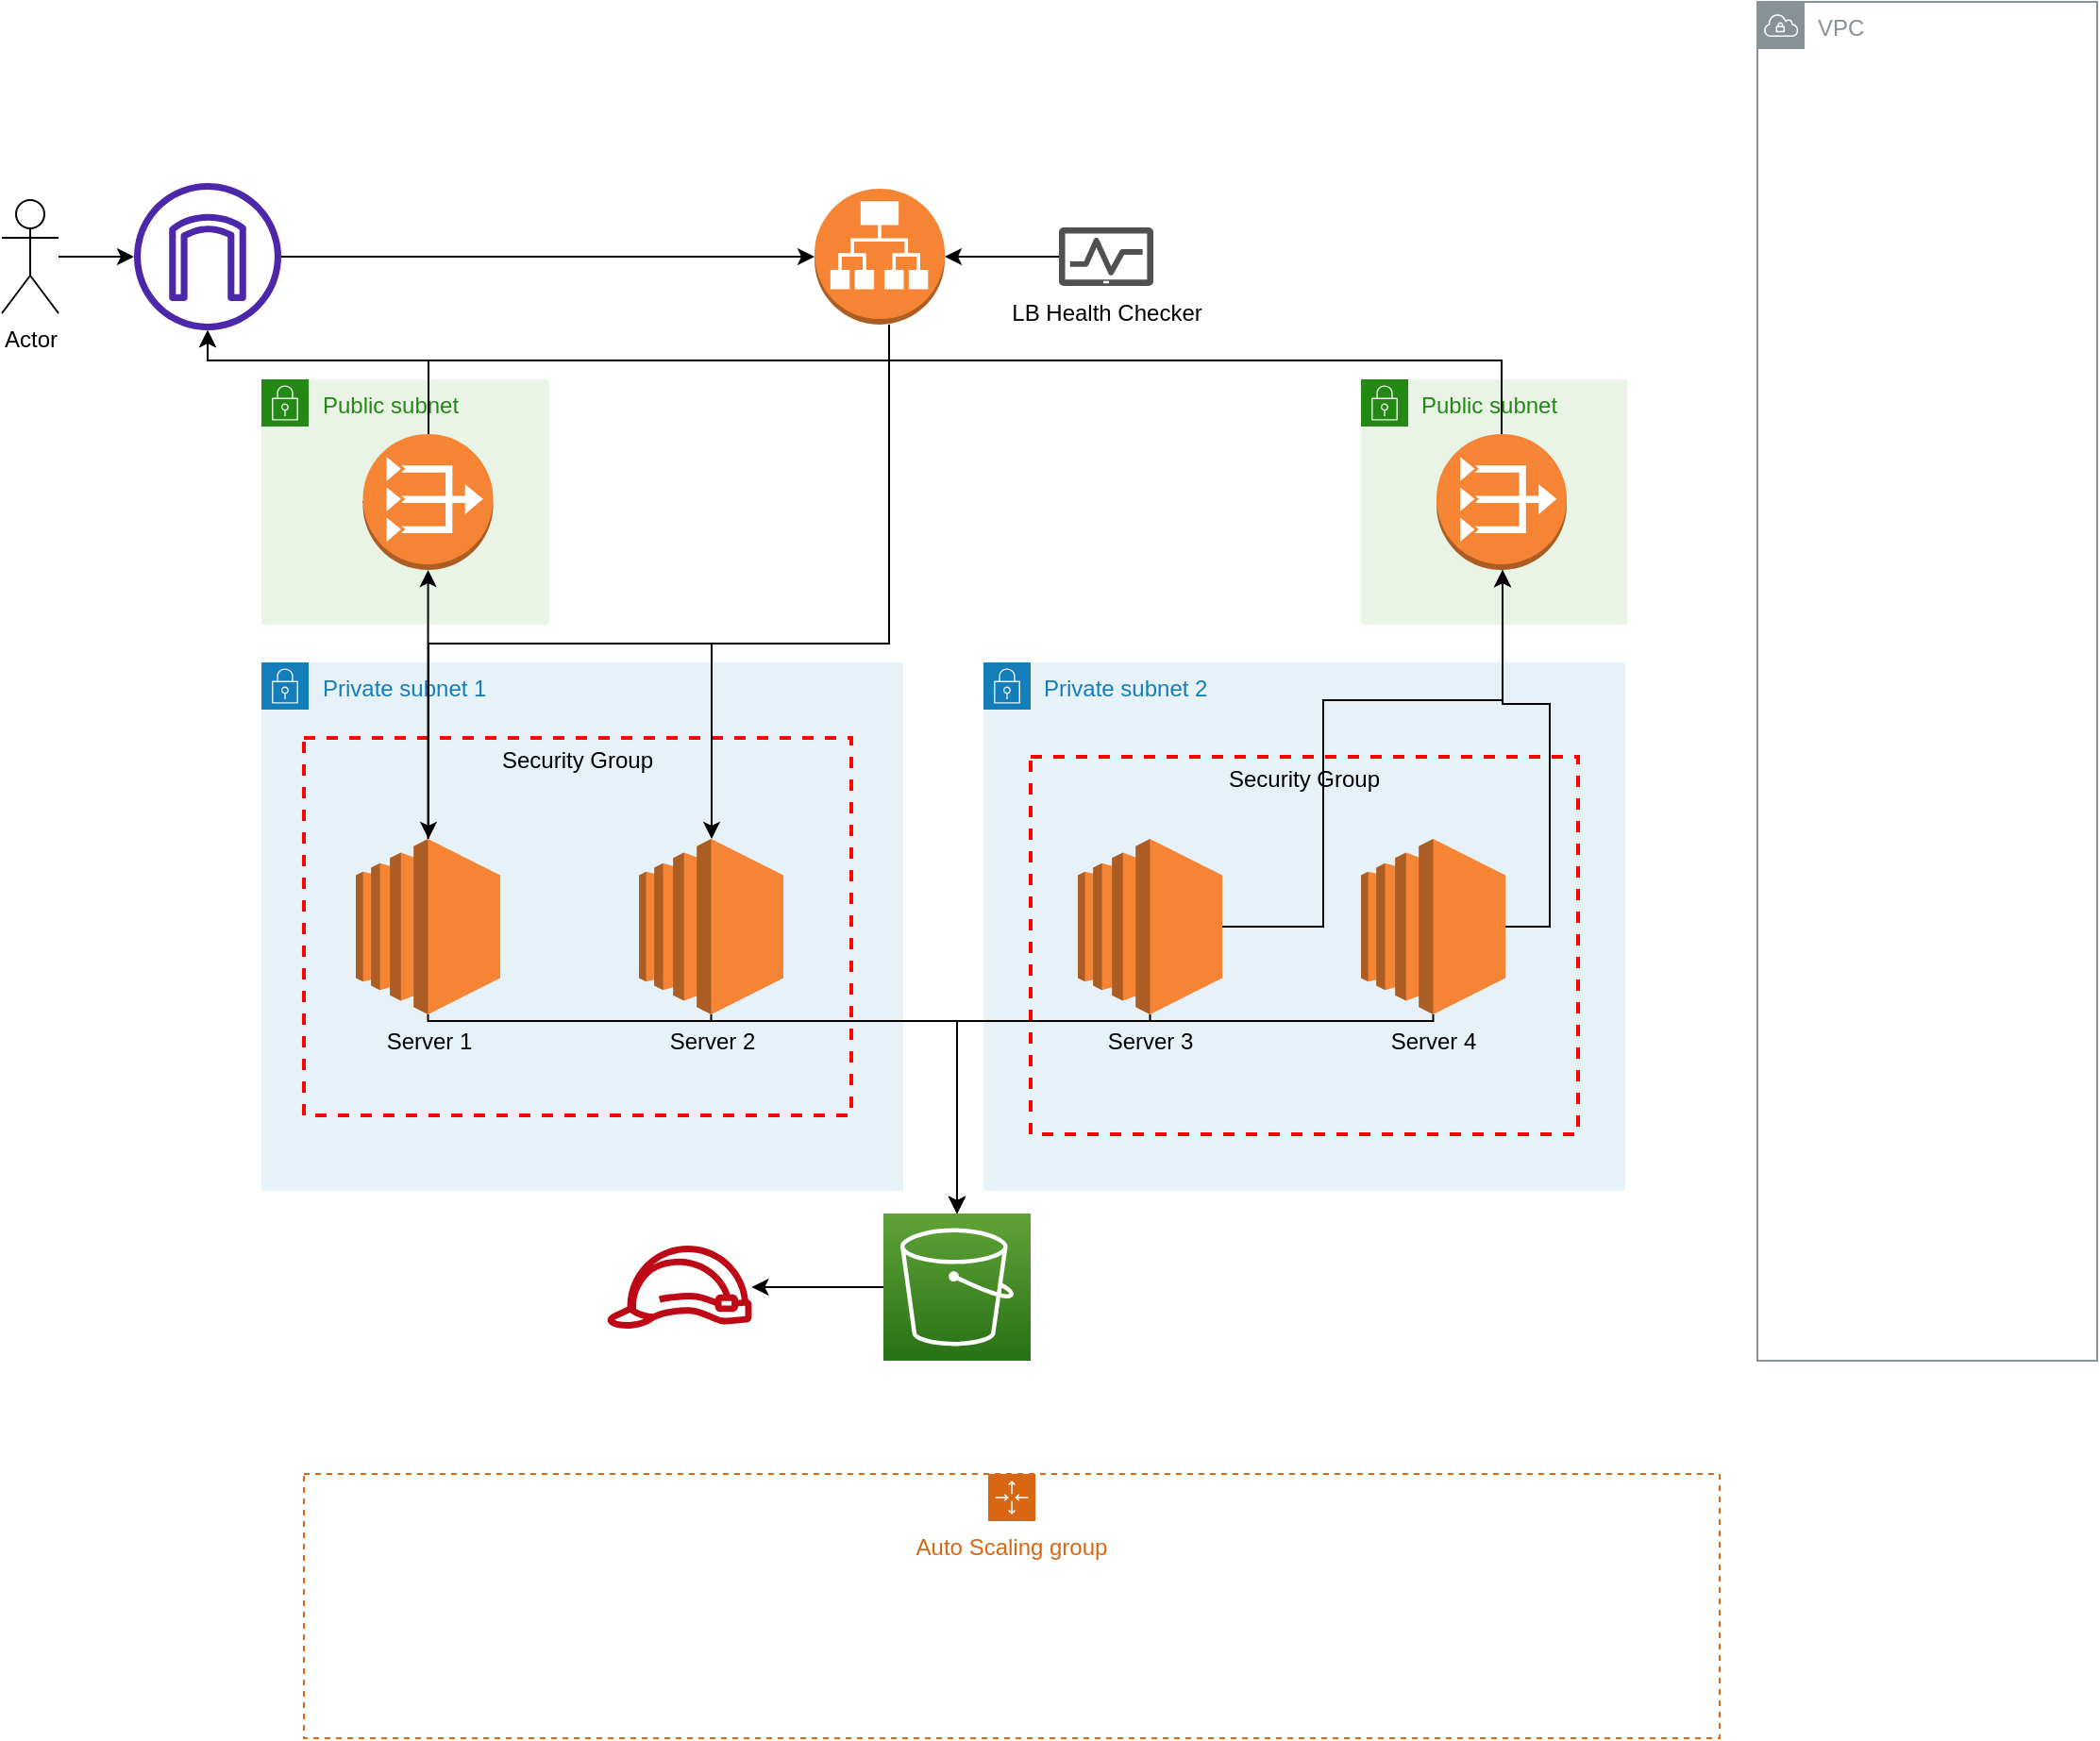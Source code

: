 <mxfile version="15.7.3" type="device"><diagram id="zn-Co2HkNeOfl1a0oEWE" name="Page-1"><mxGraphModel dx="2048" dy="1211" grid="1" gridSize="10" guides="1" tooltips="1" connect="1" arrows="1" fold="1" page="1" pageScale="1" pageWidth="1169" pageHeight="827" math="0" shadow="0"><root><mxCell id="0"/><mxCell id="1" parent="0"/><mxCell id="1tkZIDSZ3f9o67E2jzol-12" value="Public subnet" style="points=[[0,0],[0.25,0],[0.5,0],[0.75,0],[1,0],[1,0.25],[1,0.5],[1,0.75],[1,1],[0.75,1],[0.5,1],[0.25,1],[0,1],[0,0.75],[0,0.5],[0,0.25]];outlineConnect=0;gradientColor=none;html=1;whiteSpace=wrap;fontSize=12;fontStyle=0;shape=mxgraph.aws4.group;grIcon=mxgraph.aws4.group_security_group;grStroke=0;strokeColor=#248814;fillColor=#E9F3E6;verticalAlign=top;align=left;spacingLeft=30;fontColor=#248814;dashed=0;" vertex="1" parent="1"><mxGeometry x="177.5" y="210" width="152.5" height="130" as="geometry"/></mxCell><mxCell id="1tkZIDSZ3f9o67E2jzol-40" value="Public subnet" style="points=[[0,0],[0.25,0],[0.5,0],[0.75,0],[1,0],[1,0.25],[1,0.5],[1,0.75],[1,1],[0.75,1],[0.5,1],[0.25,1],[0,1],[0,0.75],[0,0.5],[0,0.25]];outlineConnect=0;gradientColor=none;html=1;whiteSpace=wrap;fontSize=12;fontStyle=0;shape=mxgraph.aws4.group;grIcon=mxgraph.aws4.group_security_group;grStroke=0;strokeColor=#248814;fillColor=#E9F3E6;verticalAlign=top;align=left;spacingLeft=30;fontColor=#248814;dashed=0;" vertex="1" parent="1"><mxGeometry x="760" y="210" width="141.25" height="130" as="geometry"/></mxCell><mxCell id="1tkZIDSZ3f9o67E2jzol-15" value="Private subnet 2" style="points=[[0,0],[0.25,0],[0.5,0],[0.75,0],[1,0],[1,0.25],[1,0.5],[1,0.75],[1,1],[0.75,1],[0.5,1],[0.25,1],[0,1],[0,0.75],[0,0.5],[0,0.25]];outlineConnect=0;gradientColor=none;html=1;whiteSpace=wrap;fontSize=12;fontStyle=0;shape=mxgraph.aws4.group;grIcon=mxgraph.aws4.group_security_group;grStroke=0;strokeColor=#147EBA;fillColor=#E6F2F8;verticalAlign=top;align=left;spacingLeft=30;fontColor=#147EBA;dashed=0;" vertex="1" parent="1"><mxGeometry x="560" y="360" width="340" height="280" as="geometry"/></mxCell><mxCell id="1tkZIDSZ3f9o67E2jzol-24" value="Security Group" style="fontStyle=0;verticalAlign=top;align=center;spacingTop=-2;fillColor=none;rounded=0;whiteSpace=wrap;html=1;strokeColor=#FF0000;strokeWidth=2;dashed=1;container=1;collapsible=0;expand=0;recursiveResize=0;" vertex="1" parent="1"><mxGeometry x="585" y="410" width="290" height="200" as="geometry"/></mxCell><mxCell id="1tkZIDSZ3f9o67E2jzol-2" value="Private subnet 1" style="points=[[0,0],[0.25,0],[0.5,0],[0.75,0],[1,0],[1,0.25],[1,0.5],[1,0.75],[1,1],[0.75,1],[0.5,1],[0.25,1],[0,1],[0,0.75],[0,0.5],[0,0.25]];outlineConnect=0;gradientColor=none;html=1;whiteSpace=wrap;fontSize=12;fontStyle=0;shape=mxgraph.aws4.group;grIcon=mxgraph.aws4.group_security_group;grStroke=0;strokeColor=#147EBA;fillColor=#E6F2F8;verticalAlign=top;align=left;spacingLeft=30;fontColor=#147EBA;dashed=0;" vertex="1" parent="1"><mxGeometry x="177.5" y="360" width="340" height="280" as="geometry"/></mxCell><mxCell id="1tkZIDSZ3f9o67E2jzol-19" value="Security Group" style="fontStyle=0;verticalAlign=top;align=center;spacingTop=-2;fillColor=none;rounded=0;whiteSpace=wrap;html=1;strokeColor=#FF0000;strokeWidth=2;dashed=1;container=1;collapsible=0;expand=0;recursiveResize=0;" vertex="1" parent="1"><mxGeometry x="200" y="400" width="290" height="200" as="geometry"/></mxCell><mxCell id="1tkZIDSZ3f9o67E2jzol-1" value="VPC" style="sketch=0;outlineConnect=0;gradientColor=none;html=1;whiteSpace=wrap;fontSize=12;fontStyle=0;shape=mxgraph.aws4.group;grIcon=mxgraph.aws4.group_vpc;strokeColor=#879196;fillColor=none;verticalAlign=top;align=left;spacingLeft=30;fontColor=#879196;dashed=0;" vertex="1" parent="1"><mxGeometry x="970" y="10" width="180" height="720" as="geometry"/></mxCell><mxCell id="1tkZIDSZ3f9o67E2jzol-44" style="edgeStyle=orthogonalEdgeStyle;rounded=0;orthogonalLoop=1;jettySize=auto;html=1;" edge="1" parent="1" source="1tkZIDSZ3f9o67E2jzol-4" target="1tkZIDSZ3f9o67E2jzol-6"><mxGeometry relative="1" as="geometry"><Array as="points"><mxPoint x="510" y="350"/><mxPoint x="266" y="350"/></Array></mxGeometry></mxCell><mxCell id="1tkZIDSZ3f9o67E2jzol-45" style="edgeStyle=orthogonalEdgeStyle;rounded=0;orthogonalLoop=1;jettySize=auto;html=1;" edge="1" parent="1" source="1tkZIDSZ3f9o67E2jzol-4" target="1tkZIDSZ3f9o67E2jzol-5"><mxGeometry relative="1" as="geometry"><Array as="points"><mxPoint x="510" y="350"/><mxPoint x="416" y="350"/></Array></mxGeometry></mxCell><mxCell id="1tkZIDSZ3f9o67E2jzol-4" value="" style="outlineConnect=0;dashed=0;verticalLabelPosition=bottom;verticalAlign=top;align=center;html=1;shape=mxgraph.aws3.application_load_balancer;fillColor=#F58534;gradientColor=none;" vertex="1" parent="1"><mxGeometry x="470.5" y="109" width="69" height="72" as="geometry"/></mxCell><mxCell id="1tkZIDSZ3f9o67E2jzol-34" style="edgeStyle=orthogonalEdgeStyle;rounded=0;orthogonalLoop=1;jettySize=auto;html=1;entryX=0.5;entryY=0;entryDx=0;entryDy=0;entryPerimeter=0;" edge="1" parent="1" source="1tkZIDSZ3f9o67E2jzol-5" target="1tkZIDSZ3f9o67E2jzol-8"><mxGeometry relative="1" as="geometry"><Array as="points"><mxPoint x="416" y="550"/><mxPoint x="546" y="550"/></Array></mxGeometry></mxCell><mxCell id="1tkZIDSZ3f9o67E2jzol-5" value="Server 2" style="outlineConnect=0;dashed=0;verticalLabelPosition=bottom;verticalAlign=top;align=center;html=1;shape=mxgraph.aws3.ec2;fillColor=#F58534;gradientColor=none;" vertex="1" parent="1"><mxGeometry x="377.5" y="453.5" width="76.5" height="93" as="geometry"/></mxCell><mxCell id="1tkZIDSZ3f9o67E2jzol-32" style="edgeStyle=orthogonalEdgeStyle;rounded=0;orthogonalLoop=1;jettySize=auto;html=1;" edge="1" parent="1" source="1tkZIDSZ3f9o67E2jzol-6" target="1tkZIDSZ3f9o67E2jzol-8"><mxGeometry relative="1" as="geometry"><Array as="points"><mxPoint x="266" y="550"/><mxPoint x="546" y="550"/></Array></mxGeometry></mxCell><mxCell id="1tkZIDSZ3f9o67E2jzol-46" style="edgeStyle=orthogonalEdgeStyle;rounded=0;orthogonalLoop=1;jettySize=auto;html=1;" edge="1" parent="1" source="1tkZIDSZ3f9o67E2jzol-6" target="1tkZIDSZ3f9o67E2jzol-41"><mxGeometry relative="1" as="geometry"/></mxCell><mxCell id="1tkZIDSZ3f9o67E2jzol-6" value="Server 1" style="outlineConnect=0;dashed=0;verticalLabelPosition=bottom;verticalAlign=top;align=center;html=1;shape=mxgraph.aws3.ec2;fillColor=#F58534;gradientColor=none;" vertex="1" parent="1"><mxGeometry x="227.5" y="453.5" width="76.5" height="93" as="geometry"/></mxCell><mxCell id="1tkZIDSZ3f9o67E2jzol-7" value="" style="sketch=0;outlineConnect=0;fontColor=#232F3E;gradientColor=none;fillColor=#BF0816;strokeColor=none;dashed=0;verticalLabelPosition=bottom;verticalAlign=top;align=center;html=1;fontSize=12;fontStyle=0;aspect=fixed;pointerEvents=1;shape=mxgraph.aws4.role;" vertex="1" parent="1"><mxGeometry x="360" y="669" width="78" height="44" as="geometry"/></mxCell><mxCell id="1tkZIDSZ3f9o67E2jzol-29" style="edgeStyle=orthogonalEdgeStyle;rounded=0;orthogonalLoop=1;jettySize=auto;html=1;" edge="1" parent="1" source="1tkZIDSZ3f9o67E2jzol-8" target="1tkZIDSZ3f9o67E2jzol-7"><mxGeometry relative="1" as="geometry"/></mxCell><mxCell id="1tkZIDSZ3f9o67E2jzol-8" value="" style="sketch=0;points=[[0,0,0],[0.25,0,0],[0.5,0,0],[0.75,0,0],[1,0,0],[0,1,0],[0.25,1,0],[0.5,1,0],[0.75,1,0],[1,1,0],[0,0.25,0],[0,0.5,0],[0,0.75,0],[1,0.25,0],[1,0.5,0],[1,0.75,0]];outlineConnect=0;fontColor=#232F3E;gradientColor=#60A337;gradientDirection=north;fillColor=#277116;strokeColor=#ffffff;dashed=0;verticalLabelPosition=bottom;verticalAlign=top;align=center;html=1;fontSize=12;fontStyle=0;aspect=fixed;shape=mxgraph.aws4.resourceIcon;resIcon=mxgraph.aws4.s3;" vertex="1" parent="1"><mxGeometry x="507" y="652" width="78" height="78" as="geometry"/></mxCell><mxCell id="1tkZIDSZ3f9o67E2jzol-36" style="edgeStyle=orthogonalEdgeStyle;rounded=0;orthogonalLoop=1;jettySize=auto;html=1;" edge="1" parent="1" source="1tkZIDSZ3f9o67E2jzol-9" target="1tkZIDSZ3f9o67E2jzol-35"><mxGeometry relative="1" as="geometry"/></mxCell><mxCell id="1tkZIDSZ3f9o67E2jzol-9" value="Actor" style="shape=umlActor;verticalLabelPosition=bottom;verticalAlign=top;html=1;outlineConnect=0;" vertex="1" parent="1"><mxGeometry x="40" y="115" width="30" height="60" as="geometry"/></mxCell><mxCell id="1tkZIDSZ3f9o67E2jzol-14" style="edgeStyle=orthogonalEdgeStyle;rounded=0;orthogonalLoop=1;jettySize=auto;html=1;" edge="1" parent="1" source="1tkZIDSZ3f9o67E2jzol-10" target="1tkZIDSZ3f9o67E2jzol-4"><mxGeometry relative="1" as="geometry"/></mxCell><mxCell id="1tkZIDSZ3f9o67E2jzol-10" value="LB Health Checker" style="sketch=0;pointerEvents=1;shadow=0;dashed=0;html=1;strokeColor=none;labelPosition=center;verticalLabelPosition=bottom;verticalAlign=top;align=center;fillColor=#505050;shape=mxgraph.mscae.intune.device_health" vertex="1" parent="1"><mxGeometry x="600" y="129.5" width="50" height="31" as="geometry"/></mxCell><mxCell id="1tkZIDSZ3f9o67E2jzol-31" style="edgeStyle=orthogonalEdgeStyle;rounded=0;orthogonalLoop=1;jettySize=auto;html=1;" edge="1" parent="1" source="1tkZIDSZ3f9o67E2jzol-16" target="1tkZIDSZ3f9o67E2jzol-8"><mxGeometry relative="1" as="geometry"><Array as="points"><mxPoint x="798" y="550"/><mxPoint x="546" y="550"/></Array></mxGeometry></mxCell><mxCell id="1tkZIDSZ3f9o67E2jzol-49" style="edgeStyle=orthogonalEdgeStyle;rounded=0;orthogonalLoop=1;jettySize=auto;html=1;" edge="1" parent="1" source="1tkZIDSZ3f9o67E2jzol-16" target="1tkZIDSZ3f9o67E2jzol-42"><mxGeometry relative="1" as="geometry"><Array as="points"><mxPoint x="860" y="500"/><mxPoint x="860" y="382"/><mxPoint x="835" y="382"/></Array></mxGeometry></mxCell><mxCell id="1tkZIDSZ3f9o67E2jzol-16" value="Server 4" style="outlineConnect=0;dashed=0;verticalLabelPosition=bottom;verticalAlign=top;align=center;html=1;shape=mxgraph.aws3.ec2;fillColor=#F58534;gradientColor=none;" vertex="1" parent="1"><mxGeometry x="760" y="453.5" width="76.5" height="93" as="geometry"/></mxCell><mxCell id="1tkZIDSZ3f9o67E2jzol-30" style="edgeStyle=orthogonalEdgeStyle;rounded=0;orthogonalLoop=1;jettySize=auto;html=1;entryX=0.5;entryY=0;entryDx=0;entryDy=0;entryPerimeter=0;" edge="1" parent="1" source="1tkZIDSZ3f9o67E2jzol-17" target="1tkZIDSZ3f9o67E2jzol-8"><mxGeometry relative="1" as="geometry"><Array as="points"><mxPoint x="648" y="550"/><mxPoint x="546" y="550"/></Array></mxGeometry></mxCell><mxCell id="1tkZIDSZ3f9o67E2jzol-50" style="edgeStyle=orthogonalEdgeStyle;rounded=0;orthogonalLoop=1;jettySize=auto;html=1;" edge="1" parent="1" source="1tkZIDSZ3f9o67E2jzol-17" target="1tkZIDSZ3f9o67E2jzol-42"><mxGeometry relative="1" as="geometry"><Array as="points"><mxPoint x="740" y="500"/><mxPoint x="740" y="380"/><mxPoint x="835" y="380"/></Array></mxGeometry></mxCell><mxCell id="1tkZIDSZ3f9o67E2jzol-17" value="Server 3" style="outlineConnect=0;dashed=0;verticalLabelPosition=bottom;verticalAlign=top;align=center;html=1;shape=mxgraph.aws3.ec2;fillColor=#F58534;gradientColor=none;" vertex="1" parent="1"><mxGeometry x="610" y="453.5" width="76.5" height="93" as="geometry"/></mxCell><mxCell id="1tkZIDSZ3f9o67E2jzol-37" style="edgeStyle=orthogonalEdgeStyle;rounded=0;orthogonalLoop=1;jettySize=auto;html=1;" edge="1" parent="1" source="1tkZIDSZ3f9o67E2jzol-35" target="1tkZIDSZ3f9o67E2jzol-4"><mxGeometry relative="1" as="geometry"/></mxCell><mxCell id="1tkZIDSZ3f9o67E2jzol-35" value="" style="sketch=0;outlineConnect=0;fontColor=#232F3E;gradientColor=none;fillColor=#4D27AA;strokeColor=none;dashed=0;verticalLabelPosition=bottom;verticalAlign=top;align=center;html=1;fontSize=12;fontStyle=0;aspect=fixed;pointerEvents=1;shape=mxgraph.aws4.internet_gateway;" vertex="1" parent="1"><mxGeometry x="110" y="106" width="78" height="78" as="geometry"/></mxCell><mxCell id="1tkZIDSZ3f9o67E2jzol-38" value="Auto Scaling group" style="points=[[0,0],[0.25,0],[0.5,0],[0.75,0],[1,0],[1,0.25],[1,0.5],[1,0.75],[1,1],[0.75,1],[0.5,1],[0.25,1],[0,1],[0,0.75],[0,0.5],[0,0.25]];outlineConnect=0;gradientColor=none;html=1;whiteSpace=wrap;fontSize=12;fontStyle=0;shape=mxgraph.aws4.groupCenter;grIcon=mxgraph.aws4.group_auto_scaling_group;grStroke=1;strokeColor=#D86613;fillColor=none;verticalAlign=top;align=center;fontColor=#D86613;dashed=1;spacingTop=25;" vertex="1" parent="1"><mxGeometry x="200" y="790" width="750" height="140" as="geometry"/></mxCell><mxCell id="1tkZIDSZ3f9o67E2jzol-47" style="edgeStyle=orthogonalEdgeStyle;rounded=0;orthogonalLoop=1;jettySize=auto;html=1;exitX=0;exitY=0.5;exitDx=0;exitDy=0;exitPerimeter=0;" edge="1" parent="1" source="1tkZIDSZ3f9o67E2jzol-41" target="1tkZIDSZ3f9o67E2jzol-35"><mxGeometry relative="1" as="geometry"><Array as="points"><mxPoint x="266" y="275"/><mxPoint x="266" y="200"/><mxPoint x="149" y="200"/></Array></mxGeometry></mxCell><mxCell id="1tkZIDSZ3f9o67E2jzol-41" value="" style="outlineConnect=0;dashed=0;verticalLabelPosition=bottom;verticalAlign=top;align=center;html=1;shape=mxgraph.aws3.vpc_nat_gateway;fillColor=#F58534;gradientColor=none;" vertex="1" parent="1"><mxGeometry x="231.25" y="239" width="69" height="72" as="geometry"/></mxCell><mxCell id="1tkZIDSZ3f9o67E2jzol-48" style="edgeStyle=orthogonalEdgeStyle;rounded=0;orthogonalLoop=1;jettySize=auto;html=1;" edge="1" parent="1" source="1tkZIDSZ3f9o67E2jzol-42" target="1tkZIDSZ3f9o67E2jzol-35"><mxGeometry relative="1" as="geometry"><Array as="points"><mxPoint x="835" y="200"/><mxPoint x="149" y="200"/></Array></mxGeometry></mxCell><mxCell id="1tkZIDSZ3f9o67E2jzol-42" value="" style="outlineConnect=0;dashed=0;verticalLabelPosition=bottom;verticalAlign=top;align=center;html=1;shape=mxgraph.aws3.vpc_nat_gateway;fillColor=#F58534;gradientColor=none;" vertex="1" parent="1"><mxGeometry x="800" y="239" width="69" height="72" as="geometry"/></mxCell></root></mxGraphModel></diagram></mxfile>